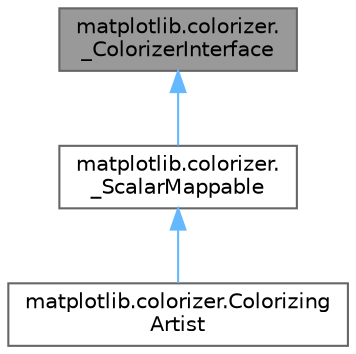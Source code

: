 digraph "matplotlib.colorizer._ColorizerInterface"
{
 // LATEX_PDF_SIZE
  bgcolor="transparent";
  edge [fontname=Helvetica,fontsize=10,labelfontname=Helvetica,labelfontsize=10];
  node [fontname=Helvetica,fontsize=10,shape=box,height=0.2,width=0.4];
  Node1 [id="Node000001",label="matplotlib.colorizer.\l_ColorizerInterface",height=0.2,width=0.4,color="gray40", fillcolor="grey60", style="filled", fontcolor="black",tooltip=" "];
  Node1 -> Node2 [id="edge1_Node000001_Node000002",dir="back",color="steelblue1",style="solid",tooltip=" "];
  Node2 [id="Node000002",label="matplotlib.colorizer.\l_ScalarMappable",height=0.2,width=0.4,color="gray40", fillcolor="white", style="filled",URL="$d0/d81/classmatplotlib_1_1colorizer_1_1__ScalarMappable.html",tooltip=" "];
  Node2 -> Node3 [id="edge2_Node000002_Node000003",dir="back",color="steelblue1",style="solid",tooltip=" "];
  Node3 [id="Node000003",label="matplotlib.colorizer.Colorizing\lArtist",height=0.2,width=0.4,color="gray40", fillcolor="white", style="filled",URL="$dd/d82/classmatplotlib_1_1colorizer_1_1ColorizingArtist.html",tooltip=" "];
}
